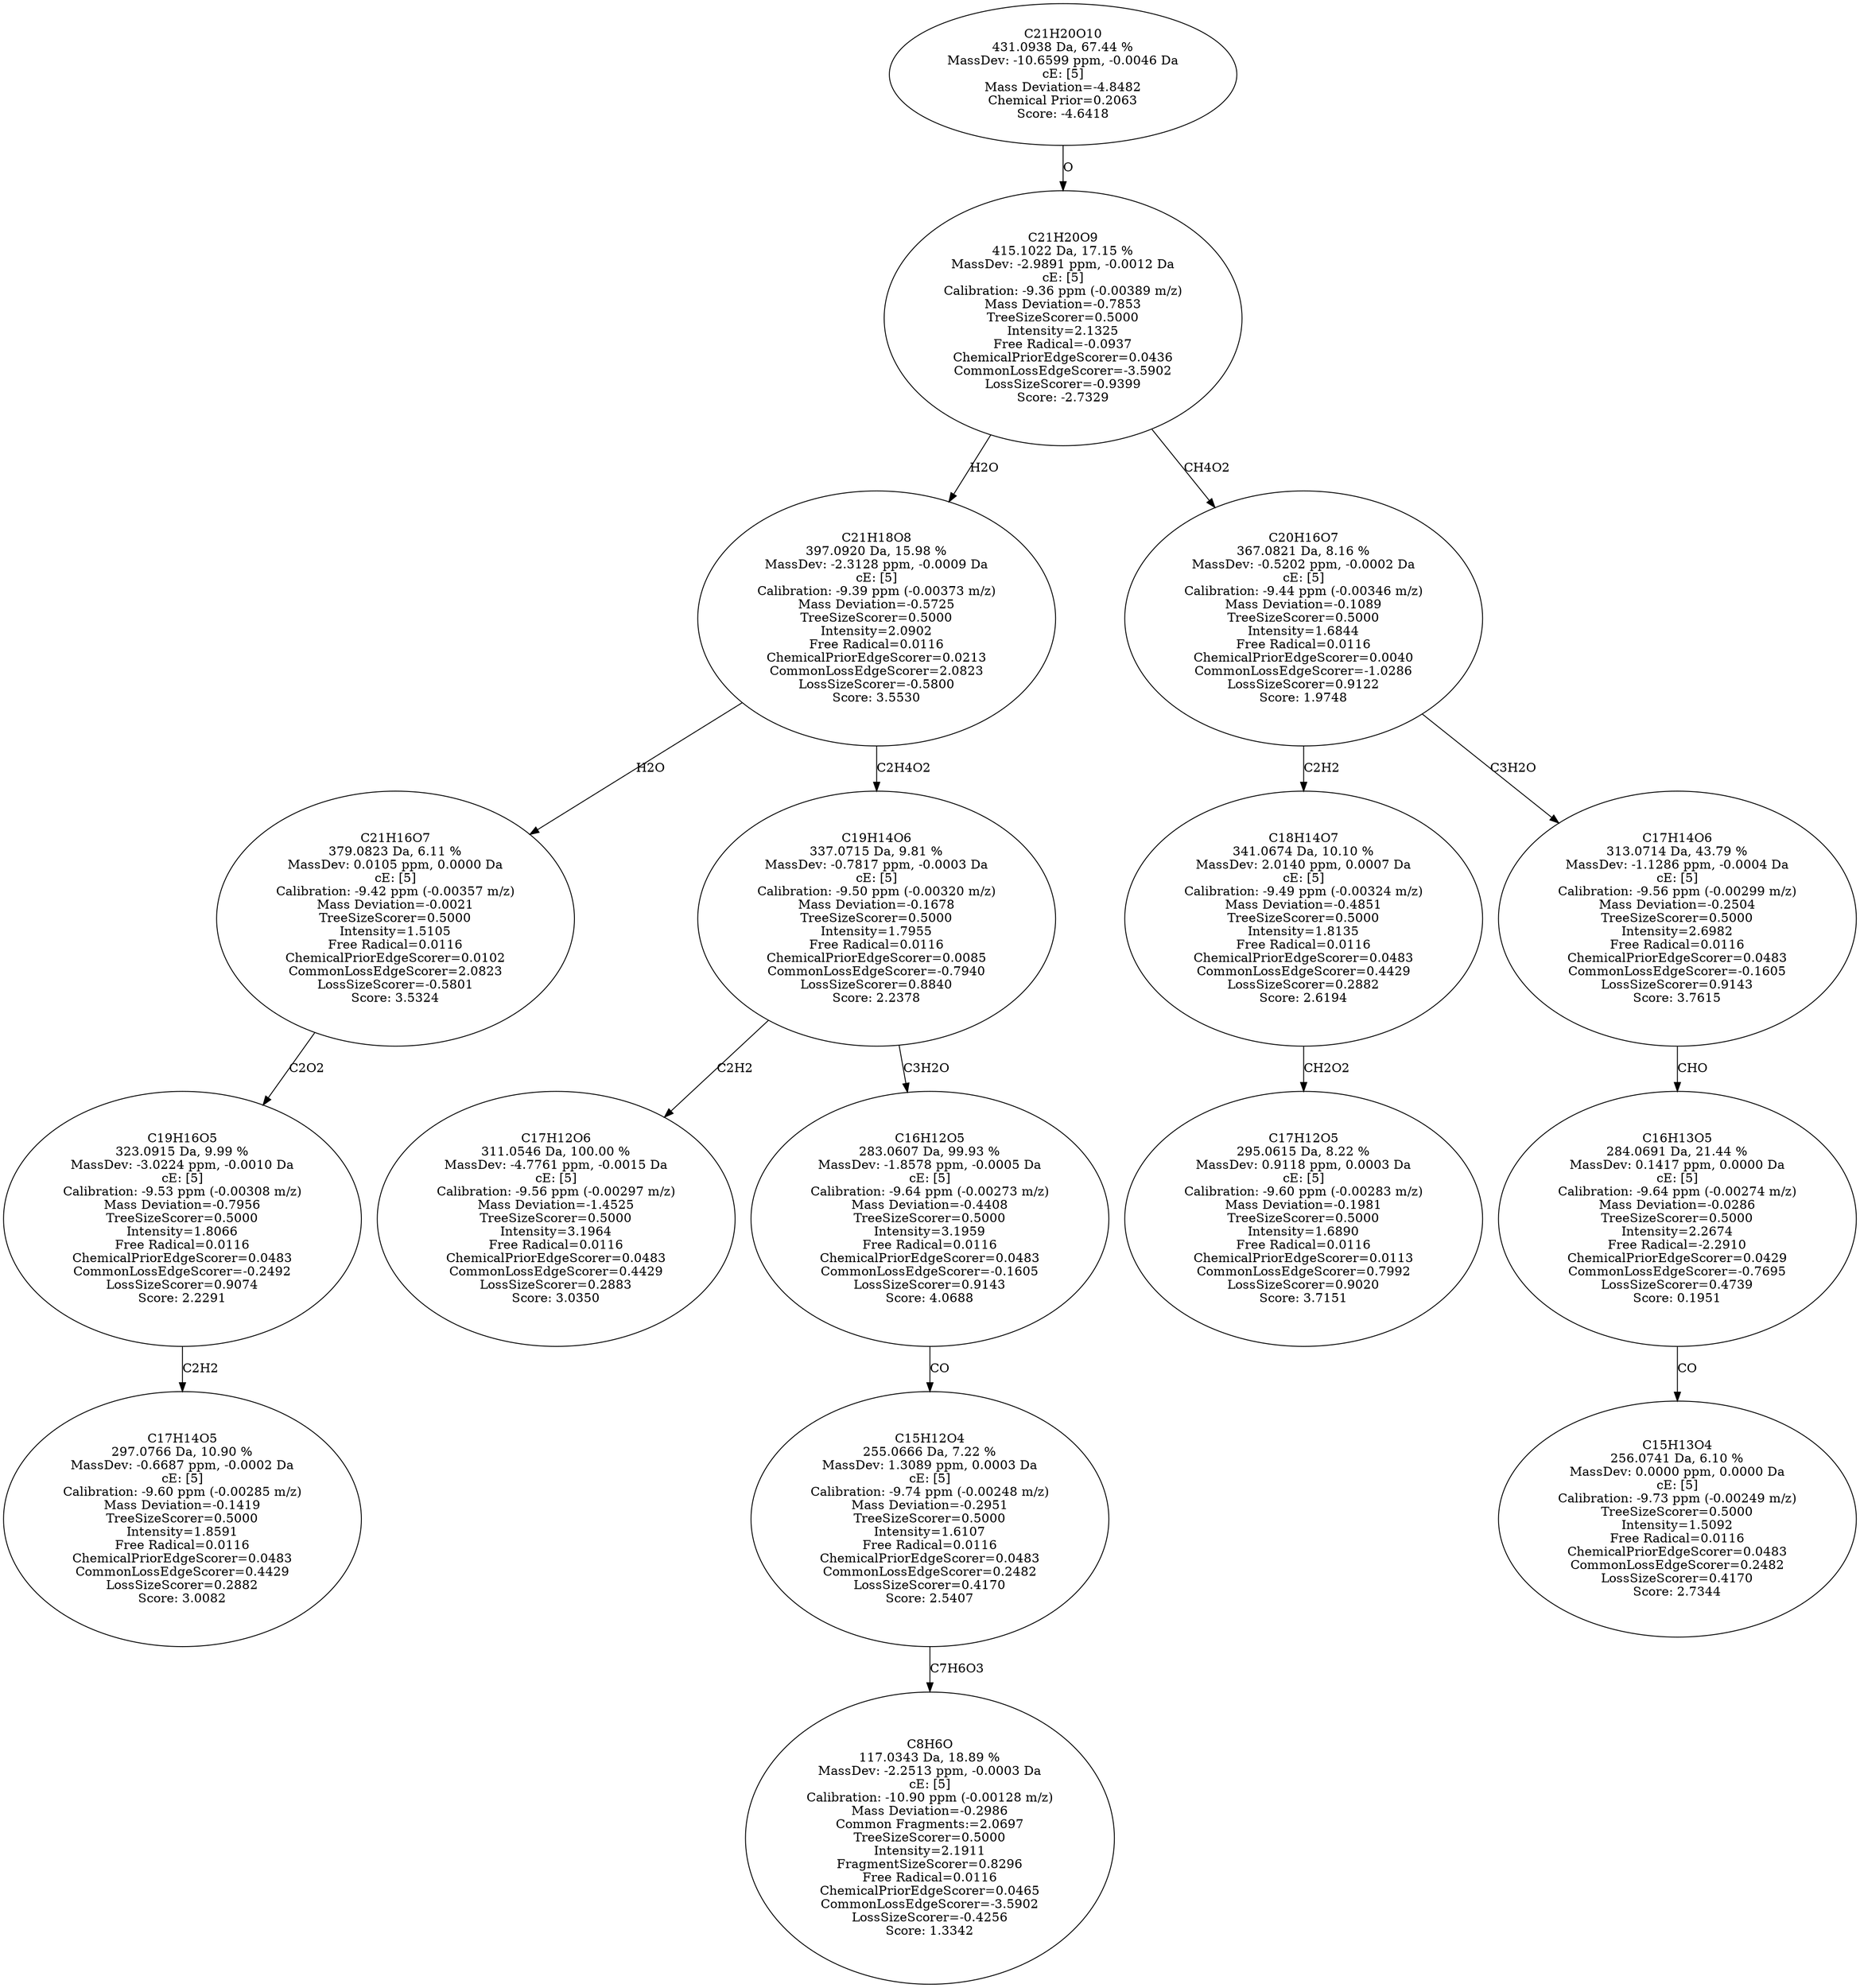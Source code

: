 strict digraph {
v1 [label="C17H14O5\n297.0766 Da, 10.90 %\nMassDev: -0.6687 ppm, -0.0002 Da\ncE: [5]\nCalibration: -9.60 ppm (-0.00285 m/z)\nMass Deviation=-0.1419\nTreeSizeScorer=0.5000\nIntensity=1.8591\nFree Radical=0.0116\nChemicalPriorEdgeScorer=0.0483\nCommonLossEdgeScorer=0.4429\nLossSizeScorer=0.2882\nScore: 3.0082"];
v2 [label="C19H16O5\n323.0915 Da, 9.99 %\nMassDev: -3.0224 ppm, -0.0010 Da\ncE: [5]\nCalibration: -9.53 ppm (-0.00308 m/z)\nMass Deviation=-0.7956\nTreeSizeScorer=0.5000\nIntensity=1.8066\nFree Radical=0.0116\nChemicalPriorEdgeScorer=0.0483\nCommonLossEdgeScorer=-0.2492\nLossSizeScorer=0.9074\nScore: 2.2291"];
v3 [label="C21H16O7\n379.0823 Da, 6.11 %\nMassDev: 0.0105 ppm, 0.0000 Da\ncE: [5]\nCalibration: -9.42 ppm (-0.00357 m/z)\nMass Deviation=-0.0021\nTreeSizeScorer=0.5000\nIntensity=1.5105\nFree Radical=0.0116\nChemicalPriorEdgeScorer=0.0102\nCommonLossEdgeScorer=2.0823\nLossSizeScorer=-0.5801\nScore: 3.5324"];
v4 [label="C17H12O6\n311.0546 Da, 100.00 %\nMassDev: -4.7761 ppm, -0.0015 Da\ncE: [5]\nCalibration: -9.56 ppm (-0.00297 m/z)\nMass Deviation=-1.4525\nTreeSizeScorer=0.5000\nIntensity=3.1964\nFree Radical=0.0116\nChemicalPriorEdgeScorer=0.0483\nCommonLossEdgeScorer=0.4429\nLossSizeScorer=0.2883\nScore: 3.0350"];
v5 [label="C8H6O\n117.0343 Da, 18.89 %\nMassDev: -2.2513 ppm, -0.0003 Da\ncE: [5]\nCalibration: -10.90 ppm (-0.00128 m/z)\nMass Deviation=-0.2986\nCommon Fragments:=2.0697\nTreeSizeScorer=0.5000\nIntensity=2.1911\nFragmentSizeScorer=0.8296\nFree Radical=0.0116\nChemicalPriorEdgeScorer=0.0465\nCommonLossEdgeScorer=-3.5902\nLossSizeScorer=-0.4256\nScore: 1.3342"];
v6 [label="C15H12O4\n255.0666 Da, 7.22 %\nMassDev: 1.3089 ppm, 0.0003 Da\ncE: [5]\nCalibration: -9.74 ppm (-0.00248 m/z)\nMass Deviation=-0.2951\nTreeSizeScorer=0.5000\nIntensity=1.6107\nFree Radical=0.0116\nChemicalPriorEdgeScorer=0.0483\nCommonLossEdgeScorer=0.2482\nLossSizeScorer=0.4170\nScore: 2.5407"];
v7 [label="C16H12O5\n283.0607 Da, 99.93 %\nMassDev: -1.8578 ppm, -0.0005 Da\ncE: [5]\nCalibration: -9.64 ppm (-0.00273 m/z)\nMass Deviation=-0.4408\nTreeSizeScorer=0.5000\nIntensity=3.1959\nFree Radical=0.0116\nChemicalPriorEdgeScorer=0.0483\nCommonLossEdgeScorer=-0.1605\nLossSizeScorer=0.9143\nScore: 4.0688"];
v8 [label="C19H14O6\n337.0715 Da, 9.81 %\nMassDev: -0.7817 ppm, -0.0003 Da\ncE: [5]\nCalibration: -9.50 ppm (-0.00320 m/z)\nMass Deviation=-0.1678\nTreeSizeScorer=0.5000\nIntensity=1.7955\nFree Radical=0.0116\nChemicalPriorEdgeScorer=0.0085\nCommonLossEdgeScorer=-0.7940\nLossSizeScorer=0.8840\nScore: 2.2378"];
v9 [label="C21H18O8\n397.0920 Da, 15.98 %\nMassDev: -2.3128 ppm, -0.0009 Da\ncE: [5]\nCalibration: -9.39 ppm (-0.00373 m/z)\nMass Deviation=-0.5725\nTreeSizeScorer=0.5000\nIntensity=2.0902\nFree Radical=0.0116\nChemicalPriorEdgeScorer=0.0213\nCommonLossEdgeScorer=2.0823\nLossSizeScorer=-0.5800\nScore: 3.5530"];
v10 [label="C17H12O5\n295.0615 Da, 8.22 %\nMassDev: 0.9118 ppm, 0.0003 Da\ncE: [5]\nCalibration: -9.60 ppm (-0.00283 m/z)\nMass Deviation=-0.1981\nTreeSizeScorer=0.5000\nIntensity=1.6890\nFree Radical=0.0116\nChemicalPriorEdgeScorer=0.0113\nCommonLossEdgeScorer=0.7992\nLossSizeScorer=0.9020\nScore: 3.7151"];
v11 [label="C18H14O7\n341.0674 Da, 10.10 %\nMassDev: 2.0140 ppm, 0.0007 Da\ncE: [5]\nCalibration: -9.49 ppm (-0.00324 m/z)\nMass Deviation=-0.4851\nTreeSizeScorer=0.5000\nIntensity=1.8135\nFree Radical=0.0116\nChemicalPriorEdgeScorer=0.0483\nCommonLossEdgeScorer=0.4429\nLossSizeScorer=0.2882\nScore: 2.6194"];
v12 [label="C15H13O4\n256.0741 Da, 6.10 %\nMassDev: 0.0000 ppm, 0.0000 Da\ncE: [5]\nCalibration: -9.73 ppm (-0.00249 m/z)\nTreeSizeScorer=0.5000\nIntensity=1.5092\nFree Radical=0.0116\nChemicalPriorEdgeScorer=0.0483\nCommonLossEdgeScorer=0.2482\nLossSizeScorer=0.4170\nScore: 2.7344"];
v13 [label="C16H13O5\n284.0691 Da, 21.44 %\nMassDev: 0.1417 ppm, 0.0000 Da\ncE: [5]\nCalibration: -9.64 ppm (-0.00274 m/z)\nMass Deviation=-0.0286\nTreeSizeScorer=0.5000\nIntensity=2.2674\nFree Radical=-2.2910\nChemicalPriorEdgeScorer=0.0429\nCommonLossEdgeScorer=-0.7695\nLossSizeScorer=0.4739\nScore: 0.1951"];
v14 [label="C17H14O6\n313.0714 Da, 43.79 %\nMassDev: -1.1286 ppm, -0.0004 Da\ncE: [5]\nCalibration: -9.56 ppm (-0.00299 m/z)\nMass Deviation=-0.2504\nTreeSizeScorer=0.5000\nIntensity=2.6982\nFree Radical=0.0116\nChemicalPriorEdgeScorer=0.0483\nCommonLossEdgeScorer=-0.1605\nLossSizeScorer=0.9143\nScore: 3.7615"];
v15 [label="C20H16O7\n367.0821 Da, 8.16 %\nMassDev: -0.5202 ppm, -0.0002 Da\ncE: [5]\nCalibration: -9.44 ppm (-0.00346 m/z)\nMass Deviation=-0.1089\nTreeSizeScorer=0.5000\nIntensity=1.6844\nFree Radical=0.0116\nChemicalPriorEdgeScorer=0.0040\nCommonLossEdgeScorer=-1.0286\nLossSizeScorer=0.9122\nScore: 1.9748"];
v16 [label="C21H20O9\n415.1022 Da, 17.15 %\nMassDev: -2.9891 ppm, -0.0012 Da\ncE: [5]\nCalibration: -9.36 ppm (-0.00389 m/z)\nMass Deviation=-0.7853\nTreeSizeScorer=0.5000\nIntensity=2.1325\nFree Radical=-0.0937\nChemicalPriorEdgeScorer=0.0436\nCommonLossEdgeScorer=-3.5902\nLossSizeScorer=-0.9399\nScore: -2.7329"];
v17 [label="C21H20O10\n431.0938 Da, 67.44 %\nMassDev: -10.6599 ppm, -0.0046 Da\ncE: [5]\nMass Deviation=-4.8482\nChemical Prior=0.2063\nScore: -4.6418"];
v2 -> v1 [label="C2H2"];
v3 -> v2 [label="C2O2"];
v9 -> v3 [label="H2O"];
v8 -> v4 [label="C2H2"];
v6 -> v5 [label="C7H6O3"];
v7 -> v6 [label="CO"];
v8 -> v7 [label="C3H2O"];
v9 -> v8 [label="C2H4O2"];
v16 -> v9 [label="H2O"];
v11 -> v10 [label="CH2O2"];
v15 -> v11 [label="C2H2"];
v13 -> v12 [label="CO"];
v14 -> v13 [label="CHO"];
v15 -> v14 [label="C3H2O"];
v16 -> v15 [label="CH4O2"];
v17 -> v16 [label="O"];
}